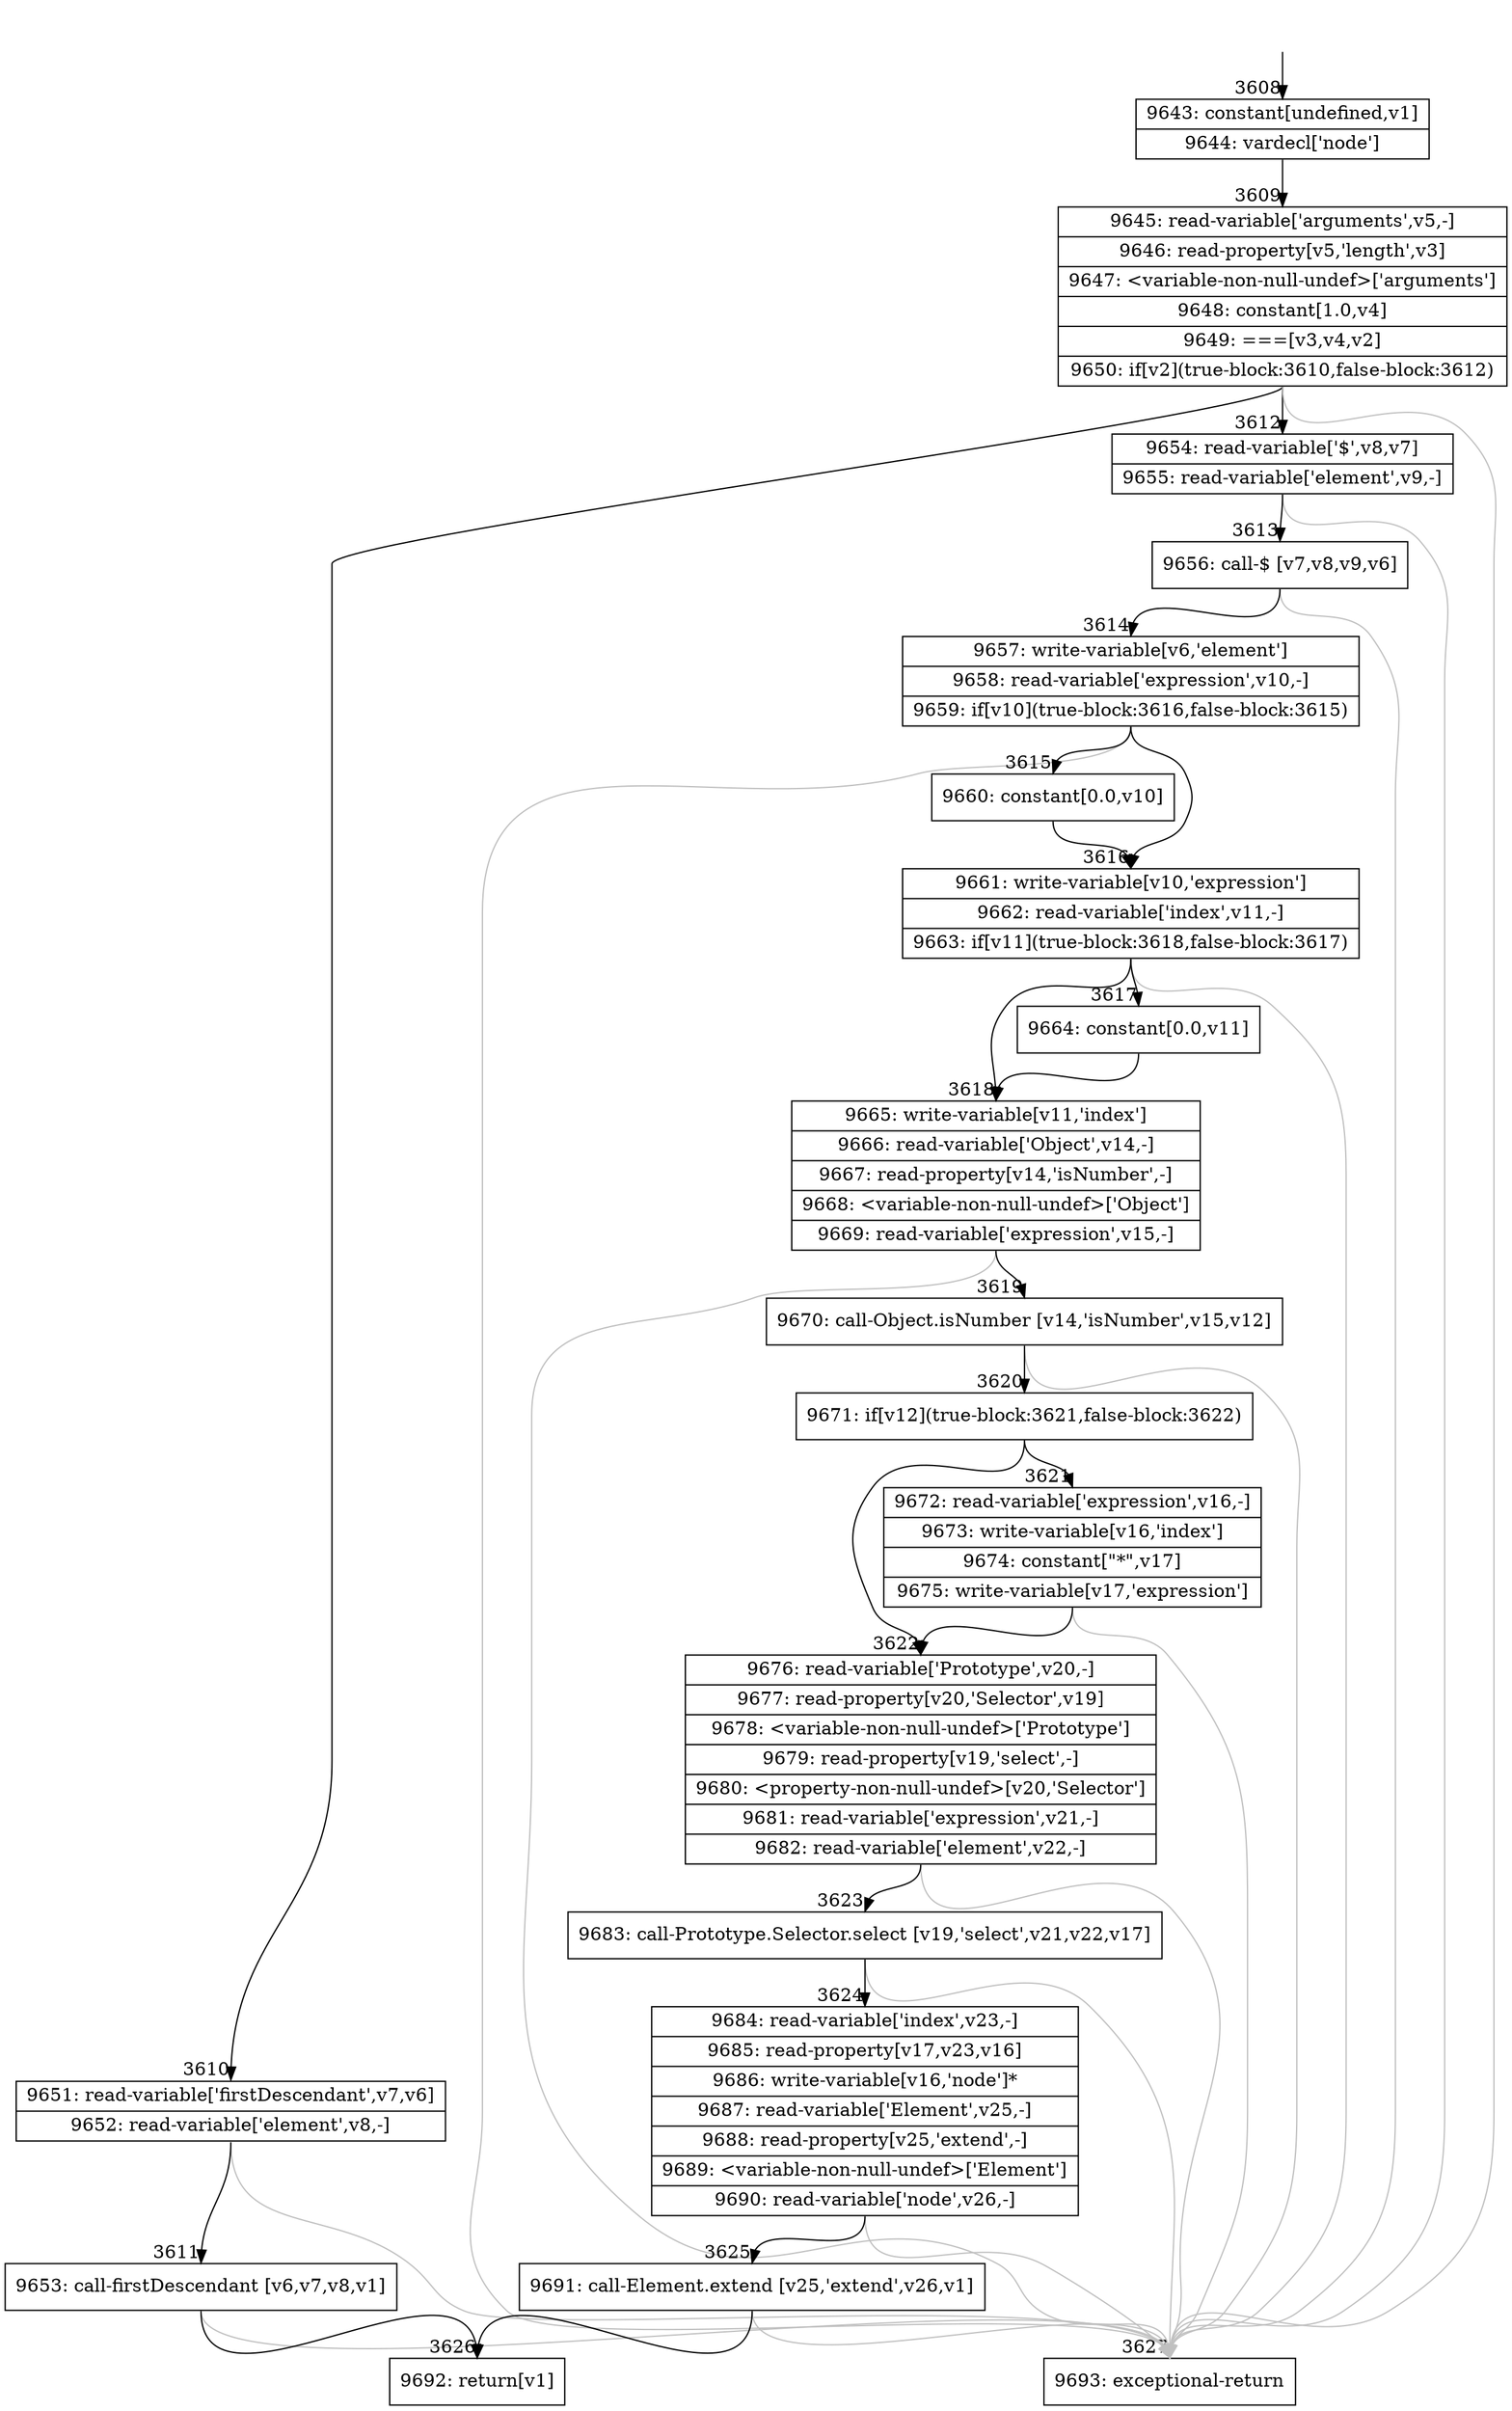 digraph {
rankdir="TD"
BB_entry306[shape=none,label=""];
BB_entry306 -> BB3608 [tailport=s, headport=n, headlabel="    3608"]
BB3608 [shape=record label="{9643: constant[undefined,v1]|9644: vardecl['node']}" ] 
BB3608 -> BB3609 [tailport=s, headport=n, headlabel="      3609"]
BB3609 [shape=record label="{9645: read-variable['arguments',v5,-]|9646: read-property[v5,'length',v3]|9647: \<variable-non-null-undef\>['arguments']|9648: constant[1.0,v4]|9649: ===[v3,v4,v2]|9650: if[v2](true-block:3610,false-block:3612)}" ] 
BB3609 -> BB3610 [tailport=s, headport=n, headlabel="      3610"]
BB3609 -> BB3612 [tailport=s, headport=n, headlabel="      3612"]
BB3609 -> BB3627 [tailport=s, headport=n, color=gray, headlabel="      3627"]
BB3610 [shape=record label="{9651: read-variable['firstDescendant',v7,v6]|9652: read-variable['element',v8,-]}" ] 
BB3610 -> BB3611 [tailport=s, headport=n, headlabel="      3611"]
BB3610 -> BB3627 [tailport=s, headport=n, color=gray]
BB3611 [shape=record label="{9653: call-firstDescendant [v6,v7,v8,v1]}" ] 
BB3611 -> BB3626 [tailport=s, headport=n, headlabel="      3626"]
BB3611 -> BB3627 [tailport=s, headport=n, color=gray]
BB3612 [shape=record label="{9654: read-variable['$',v8,v7]|9655: read-variable['element',v9,-]}" ] 
BB3612 -> BB3613 [tailport=s, headport=n, headlabel="      3613"]
BB3612 -> BB3627 [tailport=s, headport=n, color=gray]
BB3613 [shape=record label="{9656: call-$ [v7,v8,v9,v6]}" ] 
BB3613 -> BB3614 [tailport=s, headport=n, headlabel="      3614"]
BB3613 -> BB3627 [tailport=s, headport=n, color=gray]
BB3614 [shape=record label="{9657: write-variable[v6,'element']|9658: read-variable['expression',v10,-]|9659: if[v10](true-block:3616,false-block:3615)}" ] 
BB3614 -> BB3616 [tailport=s, headport=n, headlabel="      3616"]
BB3614 -> BB3615 [tailport=s, headport=n, headlabel="      3615"]
BB3614 -> BB3627 [tailport=s, headport=n, color=gray]
BB3615 [shape=record label="{9660: constant[0.0,v10]}" ] 
BB3615 -> BB3616 [tailport=s, headport=n]
BB3616 [shape=record label="{9661: write-variable[v10,'expression']|9662: read-variable['index',v11,-]|9663: if[v11](true-block:3618,false-block:3617)}" ] 
BB3616 -> BB3618 [tailport=s, headport=n, headlabel="      3618"]
BB3616 -> BB3617 [tailport=s, headport=n, headlabel="      3617"]
BB3616 -> BB3627 [tailport=s, headport=n, color=gray]
BB3617 [shape=record label="{9664: constant[0.0,v11]}" ] 
BB3617 -> BB3618 [tailport=s, headport=n]
BB3618 [shape=record label="{9665: write-variable[v11,'index']|9666: read-variable['Object',v14,-]|9667: read-property[v14,'isNumber',-]|9668: \<variable-non-null-undef\>['Object']|9669: read-variable['expression',v15,-]}" ] 
BB3618 -> BB3619 [tailport=s, headport=n, headlabel="      3619"]
BB3618 -> BB3627 [tailport=s, headport=n, color=gray]
BB3619 [shape=record label="{9670: call-Object.isNumber [v14,'isNumber',v15,v12]}" ] 
BB3619 -> BB3620 [tailport=s, headport=n, headlabel="      3620"]
BB3619 -> BB3627 [tailport=s, headport=n, color=gray]
BB3620 [shape=record label="{9671: if[v12](true-block:3621,false-block:3622)}" ] 
BB3620 -> BB3621 [tailport=s, headport=n, headlabel="      3621"]
BB3620 -> BB3622 [tailport=s, headport=n, headlabel="      3622"]
BB3621 [shape=record label="{9672: read-variable['expression',v16,-]|9673: write-variable[v16,'index']|9674: constant[\"*\",v17]|9675: write-variable[v17,'expression']}" ] 
BB3621 -> BB3622 [tailport=s, headport=n]
BB3621 -> BB3627 [tailport=s, headport=n, color=gray]
BB3622 [shape=record label="{9676: read-variable['Prototype',v20,-]|9677: read-property[v20,'Selector',v19]|9678: \<variable-non-null-undef\>['Prototype']|9679: read-property[v19,'select',-]|9680: \<property-non-null-undef\>[v20,'Selector']|9681: read-variable['expression',v21,-]|9682: read-variable['element',v22,-]}" ] 
BB3622 -> BB3623 [tailport=s, headport=n, headlabel="      3623"]
BB3622 -> BB3627 [tailport=s, headport=n, color=gray]
BB3623 [shape=record label="{9683: call-Prototype.Selector.select [v19,'select',v21,v22,v17]}" ] 
BB3623 -> BB3624 [tailport=s, headport=n, headlabel="      3624"]
BB3623 -> BB3627 [tailport=s, headport=n, color=gray]
BB3624 [shape=record label="{9684: read-variable['index',v23,-]|9685: read-property[v17,v23,v16]|9686: write-variable[v16,'node']*|9687: read-variable['Element',v25,-]|9688: read-property[v25,'extend',-]|9689: \<variable-non-null-undef\>['Element']|9690: read-variable['node',v26,-]}" ] 
BB3624 -> BB3625 [tailport=s, headport=n, headlabel="      3625"]
BB3624 -> BB3627 [tailport=s, headport=n, color=gray]
BB3625 [shape=record label="{9691: call-Element.extend [v25,'extend',v26,v1]}" ] 
BB3625 -> BB3626 [tailport=s, headport=n]
BB3625 -> BB3627 [tailport=s, headport=n, color=gray]
BB3626 [shape=record label="{9692: return[v1]}" ] 
BB3627 [shape=record label="{9693: exceptional-return}" ] 
//#$~ 2655
}
